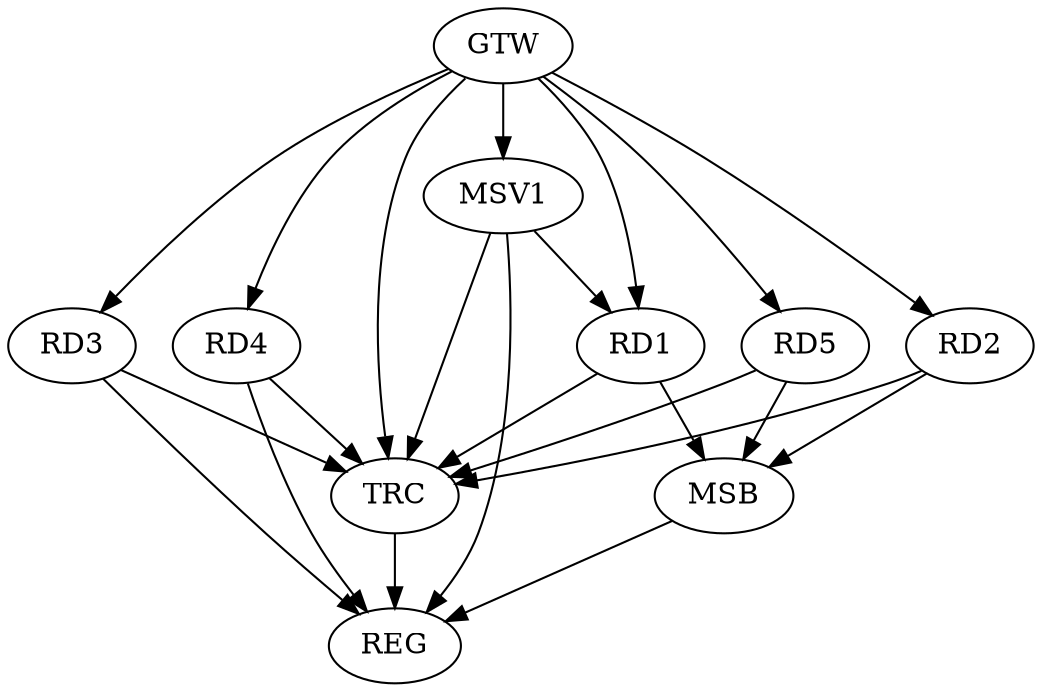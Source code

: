 strict digraph G {
  RD1 [ label="RD1" ];
  RD2 [ label="RD2" ];
  RD3 [ label="RD3" ];
  RD4 [ label="RD4" ];
  RD5 [ label="RD5" ];
  GTW [ label="GTW" ];
  REG [ label="REG" ];
  MSB [ label="MSB" ];
  TRC [ label="TRC" ];
  MSV1 [ label="MSV1" ];
  GTW -> RD1;
  GTW -> RD2;
  GTW -> RD3;
  GTW -> RD4;
  GTW -> RD5;
  RD3 -> REG;
  RD4 -> REG;
  RD1 -> MSB;
  MSB -> REG;
  RD2 -> MSB;
  RD5 -> MSB;
  RD1 -> TRC;
  RD2 -> TRC;
  RD3 -> TRC;
  RD4 -> TRC;
  RD5 -> TRC;
  GTW -> TRC;
  TRC -> REG;
  MSV1 -> RD1;
  GTW -> MSV1;
  MSV1 -> REG;
  MSV1 -> TRC;
}
